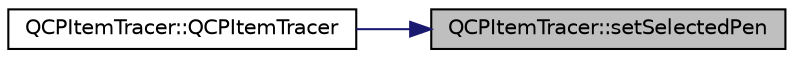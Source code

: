 digraph "QCPItemTracer::setSelectedPen"
{
 // LATEX_PDF_SIZE
  edge [fontname="Helvetica",fontsize="10",labelfontname="Helvetica",labelfontsize="10"];
  node [fontname="Helvetica",fontsize="10",shape=record];
  rankdir="RL";
  Node1 [label="QCPItemTracer::setSelectedPen",height=0.2,width=0.4,color="black", fillcolor="grey75", style="filled", fontcolor="black",tooltip=" "];
  Node1 -> Node2 [dir="back",color="midnightblue",fontsize="10",style="solid",fontname="Helvetica"];
  Node2 [label="QCPItemTracer::QCPItemTracer",height=0.2,width=0.4,color="black", fillcolor="white", style="filled",URL="$classQCPItemTracer.html#adc5ca846eeac323db4aa1fc4081e36be",tooltip=" "];
}

